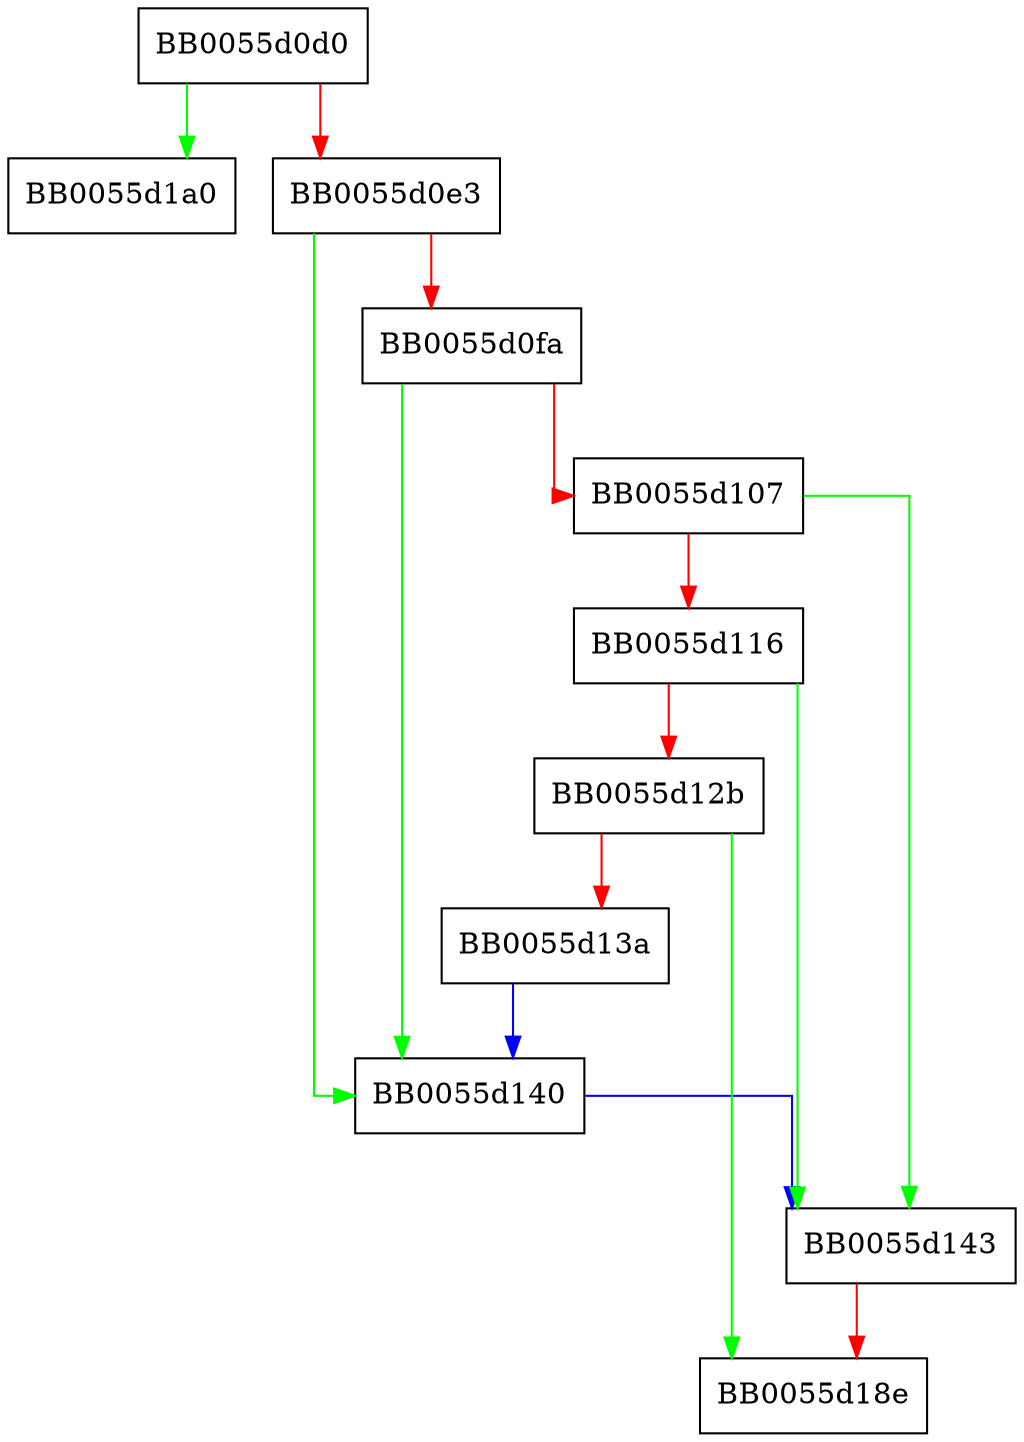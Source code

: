 digraph ossl_cmp_pollReq_new {
  node [shape="box"];
  graph [splines=ortho];
  BB0055d0d0 -> BB0055d1a0 [color="green"];
  BB0055d0d0 -> BB0055d0e3 [color="red"];
  BB0055d0e3 -> BB0055d140 [color="green"];
  BB0055d0e3 -> BB0055d0fa [color="red"];
  BB0055d0fa -> BB0055d140 [color="green"];
  BB0055d0fa -> BB0055d107 [color="red"];
  BB0055d107 -> BB0055d143 [color="green"];
  BB0055d107 -> BB0055d116 [color="red"];
  BB0055d116 -> BB0055d143 [color="green"];
  BB0055d116 -> BB0055d12b [color="red"];
  BB0055d12b -> BB0055d18e [color="green"];
  BB0055d12b -> BB0055d13a [color="red"];
  BB0055d13a -> BB0055d140 [color="blue"];
  BB0055d140 -> BB0055d143 [color="blue"];
  BB0055d143 -> BB0055d18e [color="red"];
}